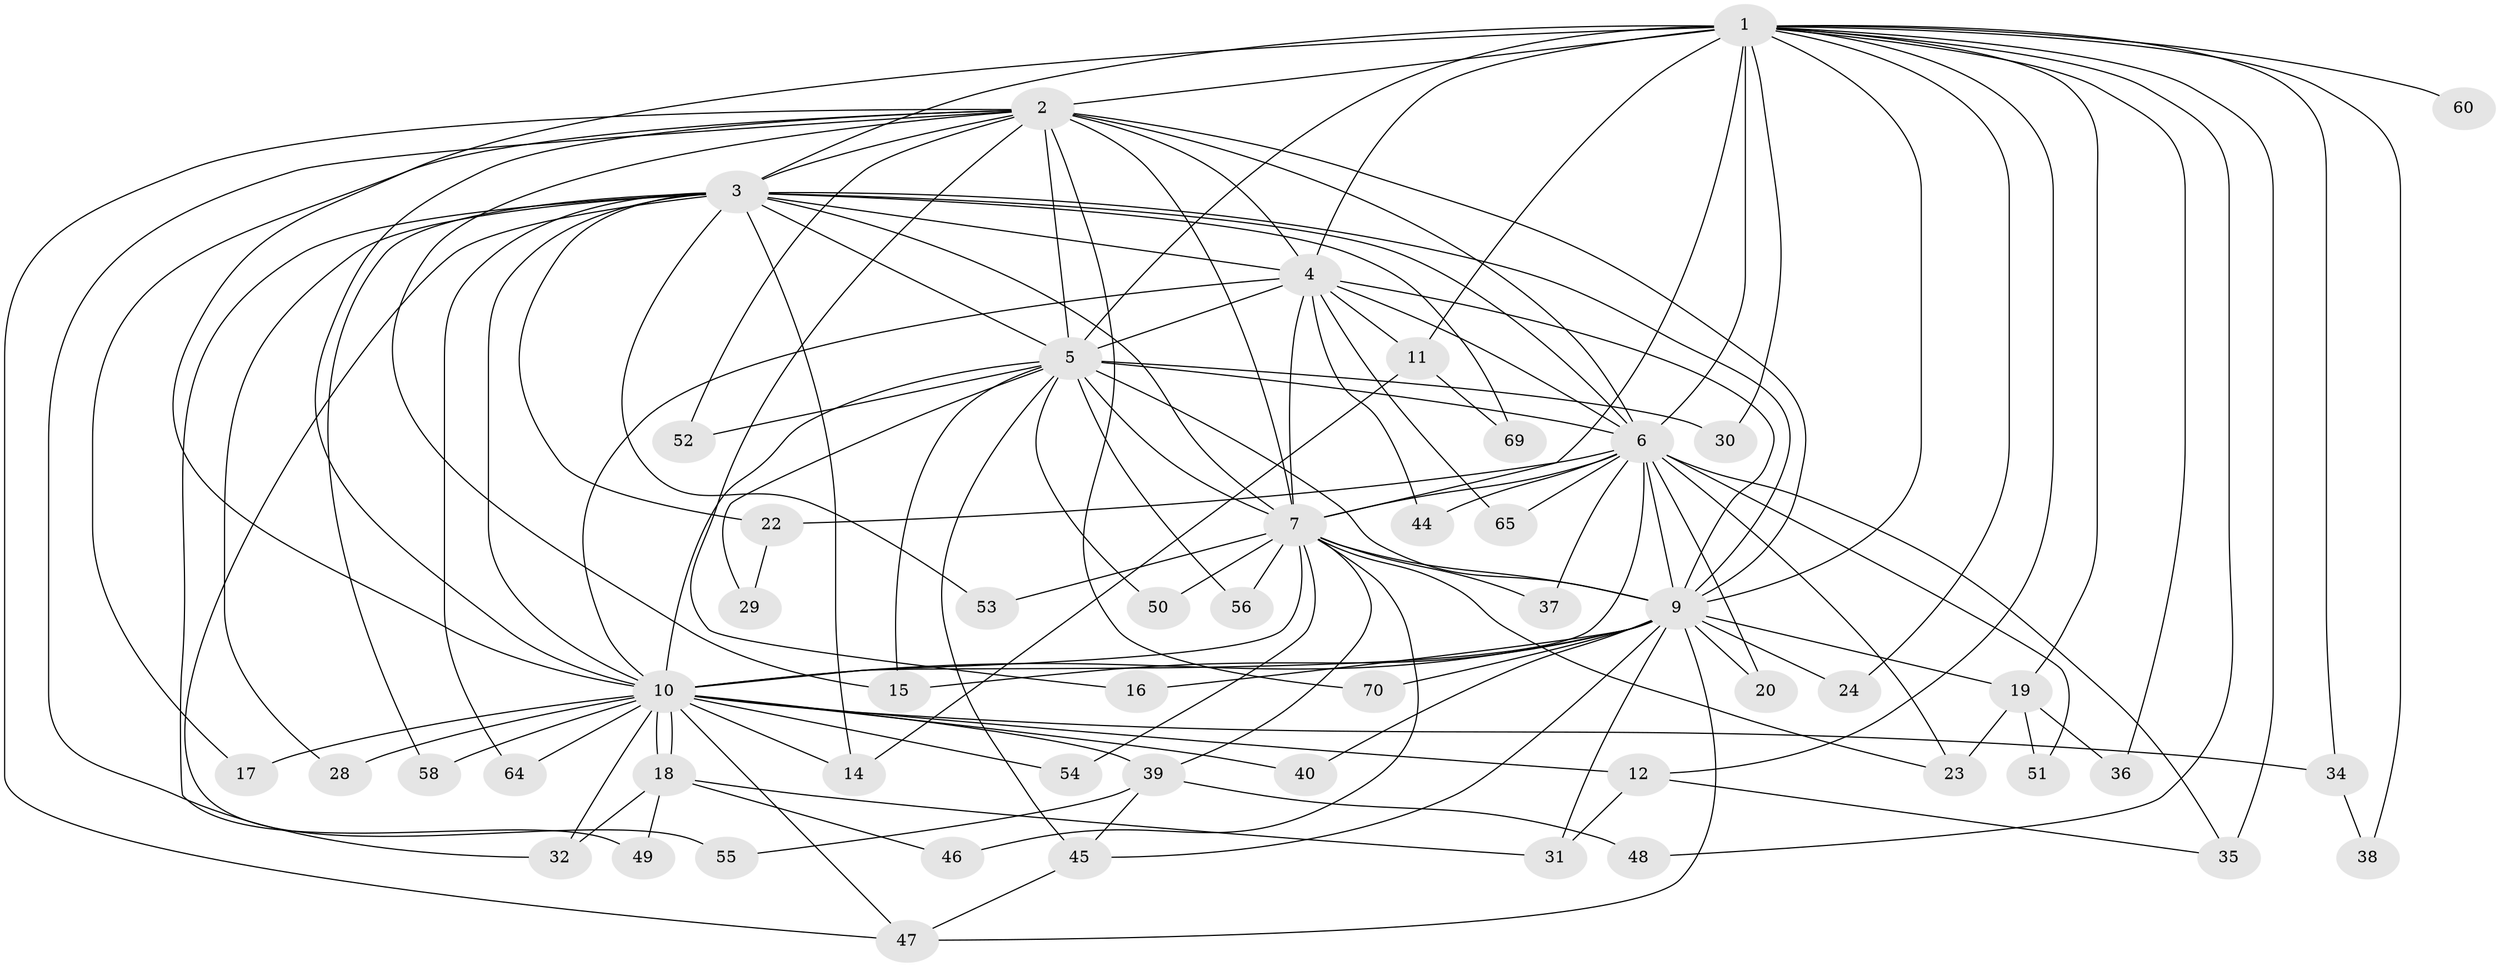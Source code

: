 // original degree distribution, {14: 0.014285714285714285, 18: 0.05714285714285714, 13: 0.014285714285714285, 16: 0.014285714285714285, 20: 0.014285714285714285, 19: 0.014285714285714285, 24: 0.014285714285714285, 4: 0.07142857142857142, 3: 0.15714285714285714, 2: 0.5857142857142857, 6: 0.02857142857142857, 5: 0.014285714285714285}
// Generated by graph-tools (version 1.1) at 2025/41/03/06/25 10:41:32]
// undirected, 52 vertices, 130 edges
graph export_dot {
graph [start="1"]
  node [color=gray90,style=filled];
  1 [super="+8"];
  2 [super="+26"];
  3 [super="+43"];
  4 [super="+63"];
  5 [super="+41"];
  6 [super="+21"];
  7 [super="+13"];
  9 [super="+67"];
  10 [super="+25"];
  11 [super="+27"];
  12 [super="+59"];
  14;
  15 [super="+33"];
  16;
  17;
  18 [super="+62"];
  19 [super="+42"];
  20;
  22;
  23 [super="+68"];
  24;
  28;
  29;
  30;
  31;
  32 [super="+66"];
  34;
  35;
  36;
  37;
  38;
  39;
  40;
  44;
  45 [super="+57"];
  46;
  47 [super="+61"];
  48;
  49;
  50;
  51;
  52;
  53;
  54;
  55;
  56;
  58;
  60;
  64;
  65;
  69;
  70;
  1 -- 2 [weight=2];
  1 -- 3 [weight=2];
  1 -- 4 [weight=2];
  1 -- 5 [weight=2];
  1 -- 6 [weight=3];
  1 -- 7 [weight=2];
  1 -- 9 [weight=2];
  1 -- 10 [weight=2];
  1 -- 19 [weight=2];
  1 -- 24;
  1 -- 30;
  1 -- 38;
  1 -- 11;
  1 -- 12;
  1 -- 34;
  1 -- 35;
  1 -- 36;
  1 -- 48;
  1 -- 60;
  2 -- 3;
  2 -- 4;
  2 -- 5;
  2 -- 6;
  2 -- 7 [weight=2];
  2 -- 9;
  2 -- 10;
  2 -- 16;
  2 -- 17;
  2 -- 47;
  2 -- 52;
  2 -- 70;
  2 -- 15 [weight=2];
  2 -- 32;
  3 -- 4;
  3 -- 5;
  3 -- 6 [weight=2];
  3 -- 7;
  3 -- 9;
  3 -- 10;
  3 -- 14;
  3 -- 22;
  3 -- 28;
  3 -- 49;
  3 -- 55;
  3 -- 58;
  3 -- 64;
  3 -- 69;
  3 -- 53;
  4 -- 5;
  4 -- 6;
  4 -- 7 [weight=2];
  4 -- 9;
  4 -- 10;
  4 -- 11;
  4 -- 44;
  4 -- 65;
  5 -- 6 [weight=2];
  5 -- 7;
  5 -- 9;
  5 -- 10;
  5 -- 15;
  5 -- 29;
  5 -- 30;
  5 -- 50;
  5 -- 52;
  5 -- 56;
  5 -- 45;
  6 -- 7;
  6 -- 9;
  6 -- 10;
  6 -- 20;
  6 -- 22;
  6 -- 23;
  6 -- 35;
  6 -- 37;
  6 -- 44;
  6 -- 51;
  6 -- 65;
  7 -- 9;
  7 -- 10;
  7 -- 23;
  7 -- 37;
  7 -- 39;
  7 -- 46;
  7 -- 50;
  7 -- 53;
  7 -- 56;
  7 -- 54;
  9 -- 10;
  9 -- 15;
  9 -- 16;
  9 -- 19;
  9 -- 20;
  9 -- 24;
  9 -- 31;
  9 -- 40;
  9 -- 70;
  9 -- 47;
  9 -- 45;
  10 -- 12;
  10 -- 14;
  10 -- 17;
  10 -- 18;
  10 -- 18;
  10 -- 28;
  10 -- 32;
  10 -- 34;
  10 -- 39;
  10 -- 40;
  10 -- 47;
  10 -- 54;
  10 -- 64;
  10 -- 58;
  11 -- 69;
  11 -- 14;
  12 -- 31;
  12 -- 35;
  18 -- 32;
  18 -- 46;
  18 -- 49;
  18 -- 31;
  19 -- 36;
  19 -- 51;
  19 -- 23;
  22 -- 29;
  34 -- 38;
  39 -- 45;
  39 -- 48;
  39 -- 55;
  45 -- 47;
}
